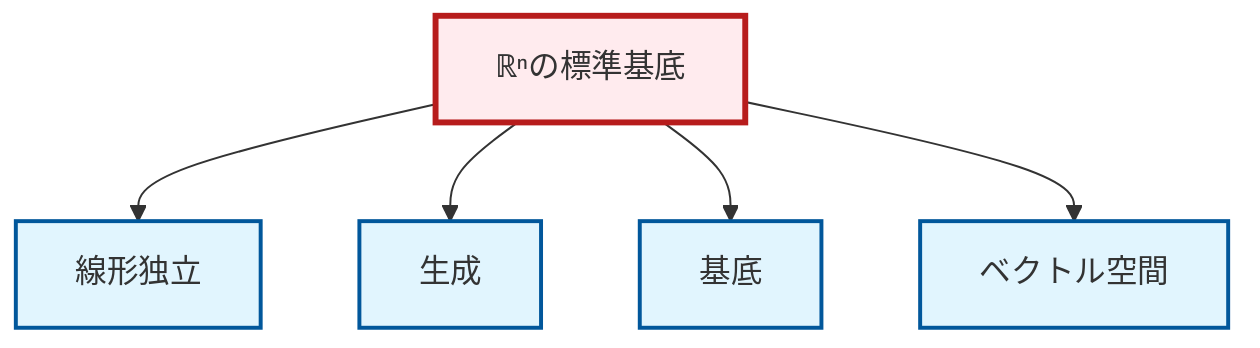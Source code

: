graph TD
    classDef definition fill:#e1f5fe,stroke:#01579b,stroke-width:2px
    classDef theorem fill:#f3e5f5,stroke:#4a148c,stroke-width:2px
    classDef axiom fill:#fff3e0,stroke:#e65100,stroke-width:2px
    classDef example fill:#e8f5e9,stroke:#1b5e20,stroke-width:2px
    classDef current fill:#ffebee,stroke:#b71c1c,stroke-width:3px
    def-vector-space["ベクトル空間"]:::definition
    def-linear-independence["線形独立"]:::definition
    def-basis["基底"]:::definition
    def-span["生成"]:::definition
    ex-standard-basis-rn["ℝⁿの標準基底"]:::example
    ex-standard-basis-rn --> def-linear-independence
    ex-standard-basis-rn --> def-span
    ex-standard-basis-rn --> def-basis
    ex-standard-basis-rn --> def-vector-space
    class ex-standard-basis-rn current